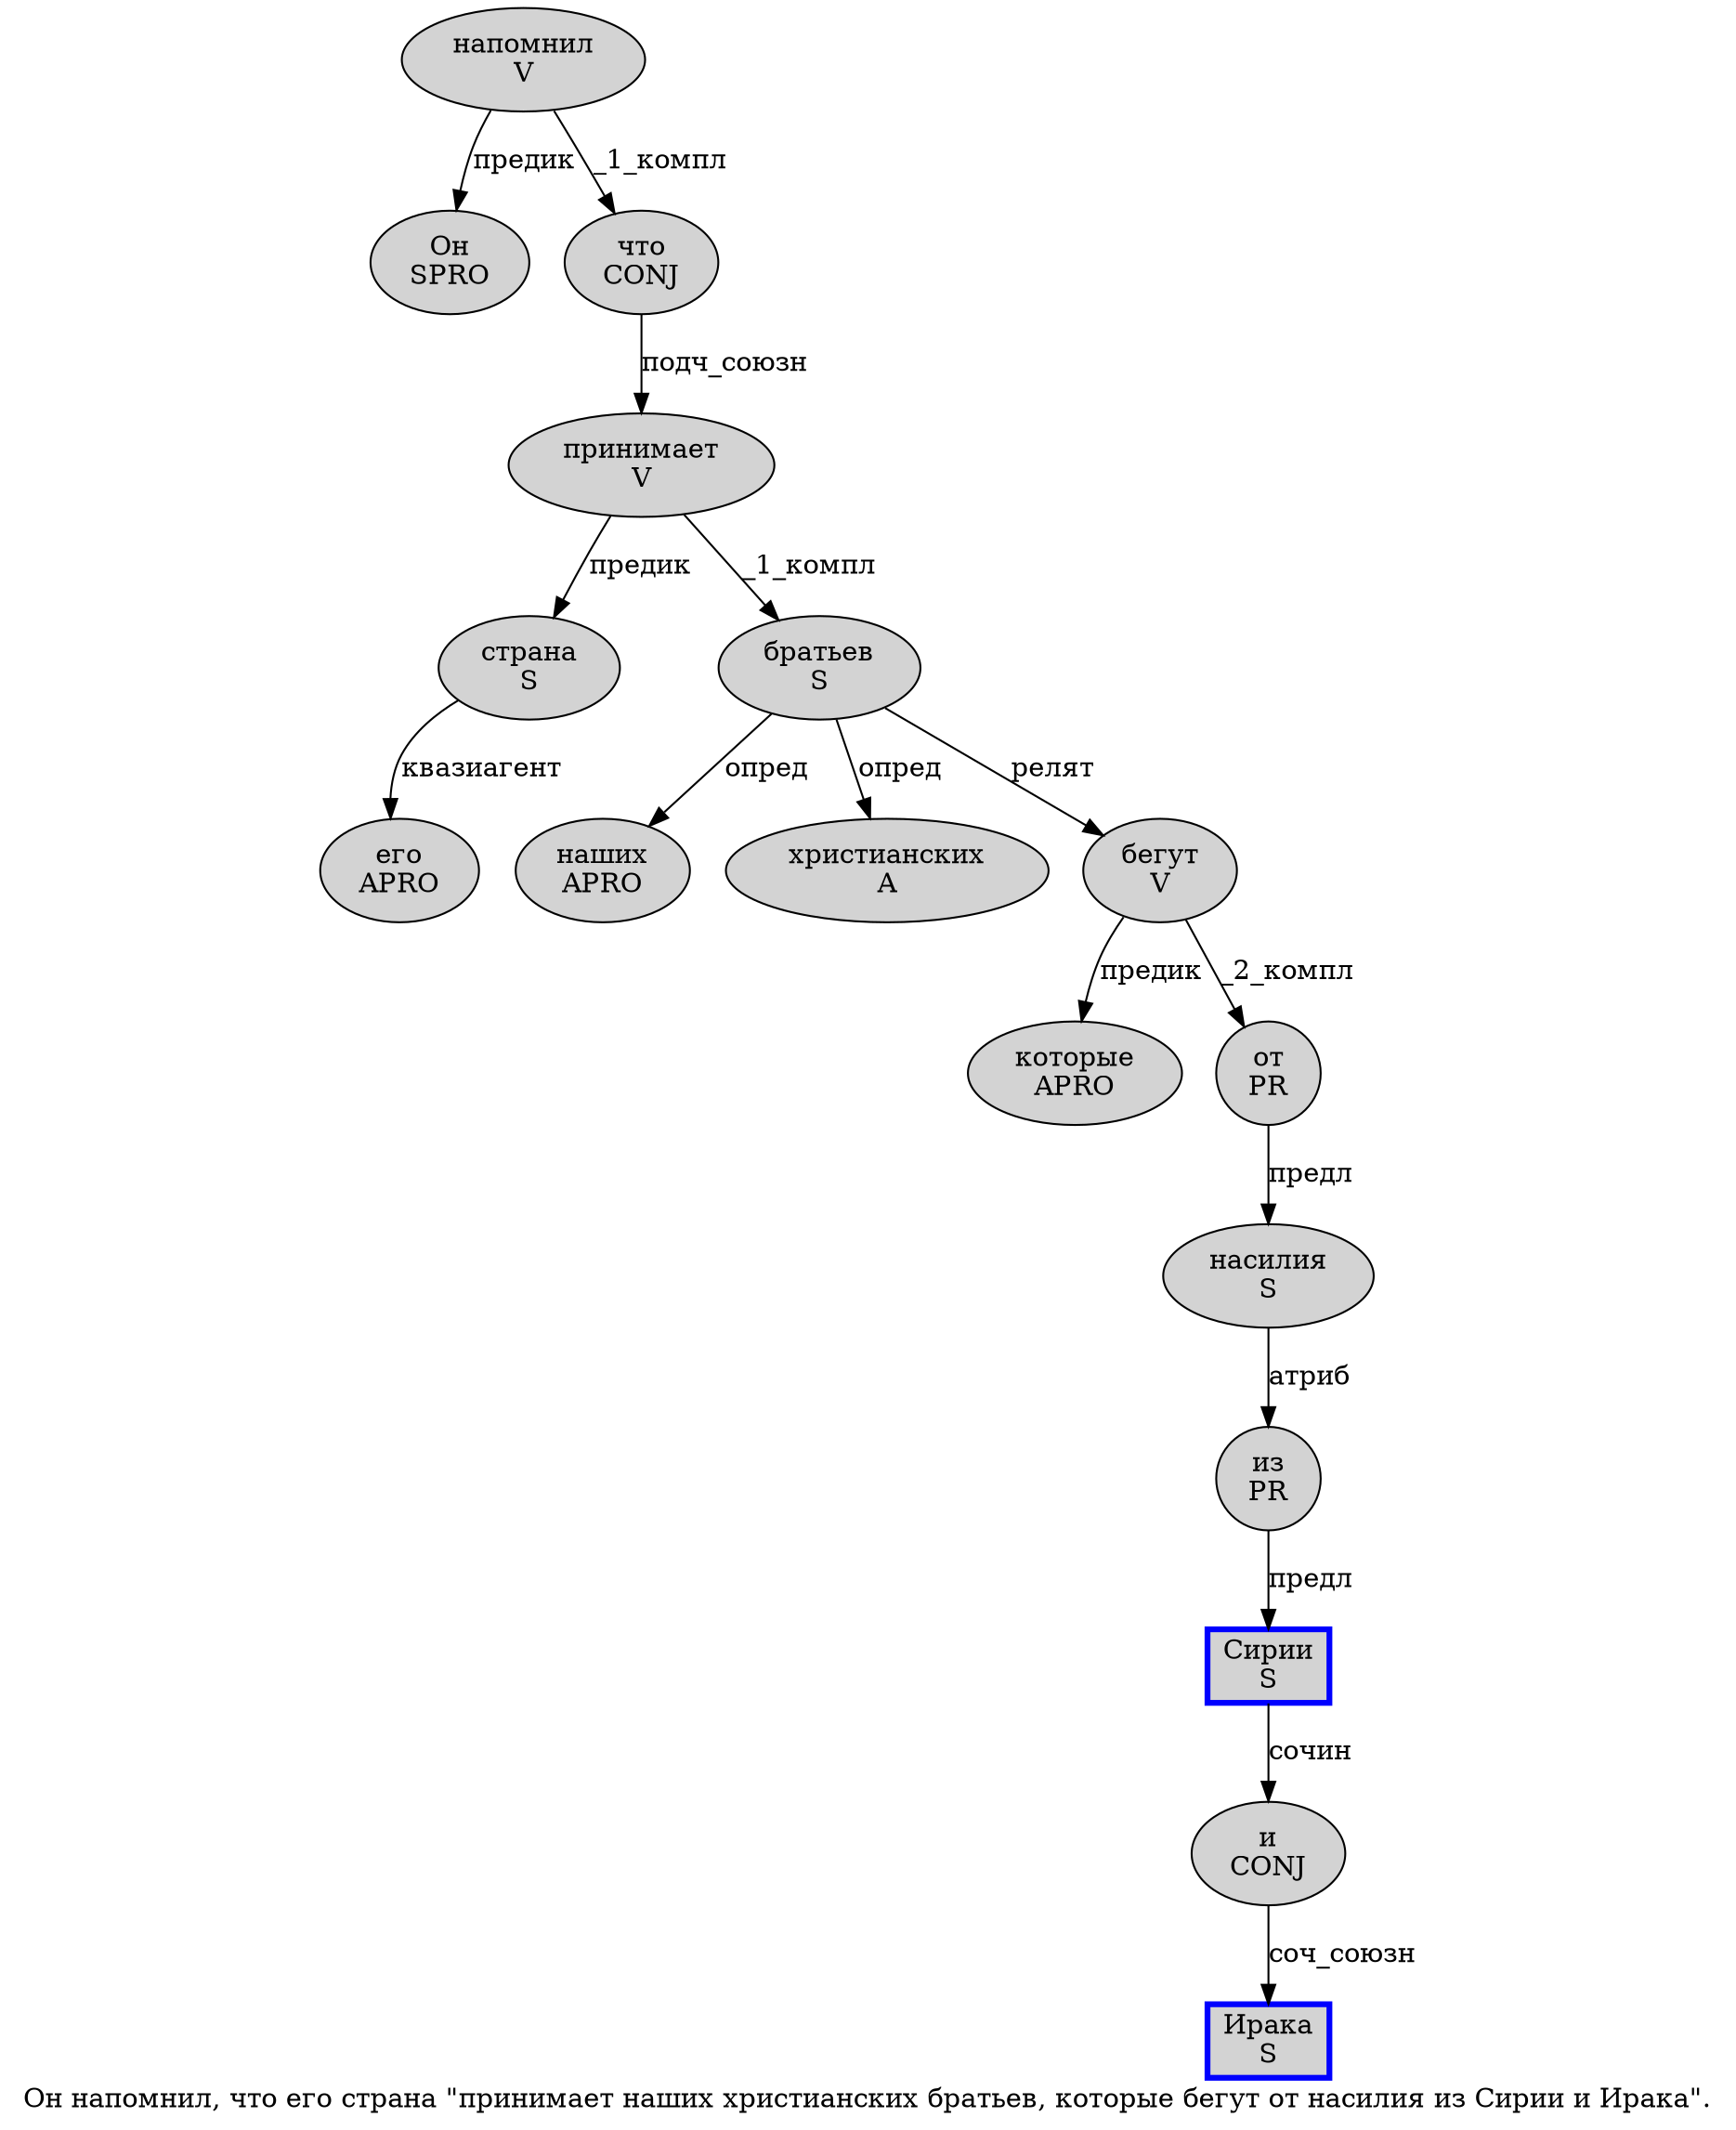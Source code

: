 digraph SENTENCE_472 {
	graph [label="Он напомнил, что его страна \"принимает наших христианских братьев, которые бегут от насилия из Сирии и Ирака\"."]
	node [style=filled]
		0 [label="Он
SPRO" color="" fillcolor=lightgray penwidth=1 shape=ellipse]
		1 [label="напомнил
V" color="" fillcolor=lightgray penwidth=1 shape=ellipse]
		3 [label="что
CONJ" color="" fillcolor=lightgray penwidth=1 shape=ellipse]
		4 [label="его
APRO" color="" fillcolor=lightgray penwidth=1 shape=ellipse]
		5 [label="страна
S" color="" fillcolor=lightgray penwidth=1 shape=ellipse]
		7 [label="принимает
V" color="" fillcolor=lightgray penwidth=1 shape=ellipse]
		8 [label="наших
APRO" color="" fillcolor=lightgray penwidth=1 shape=ellipse]
		9 [label="христианских
A" color="" fillcolor=lightgray penwidth=1 shape=ellipse]
		10 [label="братьев
S" color="" fillcolor=lightgray penwidth=1 shape=ellipse]
		12 [label="которые
APRO" color="" fillcolor=lightgray penwidth=1 shape=ellipse]
		13 [label="бегут
V" color="" fillcolor=lightgray penwidth=1 shape=ellipse]
		14 [label="от
PR" color="" fillcolor=lightgray penwidth=1 shape=ellipse]
		15 [label="насилия
S" color="" fillcolor=lightgray penwidth=1 shape=ellipse]
		16 [label="из
PR" color="" fillcolor=lightgray penwidth=1 shape=ellipse]
		17 [label="Сирии
S" color=blue fillcolor=lightgray penwidth=3 shape=box]
		18 [label="и
CONJ" color="" fillcolor=lightgray penwidth=1 shape=ellipse]
		19 [label="Ирака
S" color=blue fillcolor=lightgray penwidth=3 shape=box]
			18 -> 19 [label="соч_союзн"]
			15 -> 16 [label="атриб"]
			13 -> 12 [label="предик"]
			13 -> 14 [label="_2_компл"]
			7 -> 5 [label="предик"]
			7 -> 10 [label="_1_компл"]
			14 -> 15 [label="предл"]
			17 -> 18 [label="сочин"]
			5 -> 4 [label="квазиагент"]
			1 -> 0 [label="предик"]
			1 -> 3 [label="_1_компл"]
			16 -> 17 [label="предл"]
			10 -> 8 [label="опред"]
			10 -> 9 [label="опред"]
			10 -> 13 [label="релят"]
			3 -> 7 [label="подч_союзн"]
}